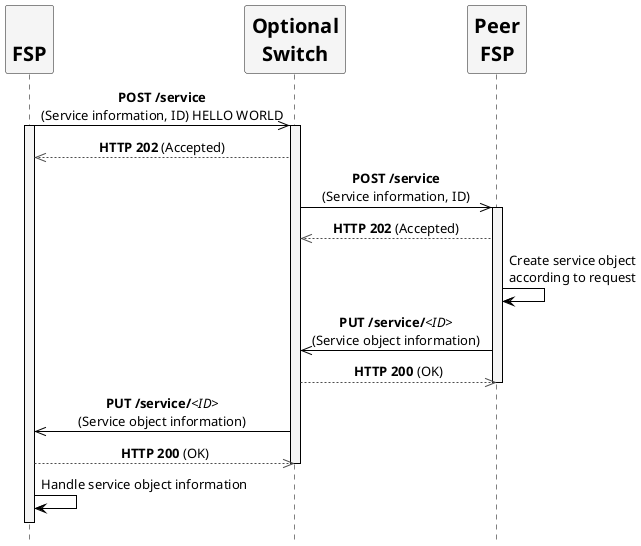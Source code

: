 /'*****
License
--------------
Copyright © 2017 Bill & Melinda Gates Foundation
The Mojaloop files are made available by the Bill & Melinda Gates Foundation under the Apache License, Version 2.0 (the "License") and you may not use these files except in compliance with the License. You may obtain a copy of the License at
http://www.apache.org/licenses/LICENSE-2.0
Unless required by applicable law or agreed to in writing, the Mojaloop files are distributed on an "AS IS" BASIS, WITHOUT WARRANTIES OR CONDITIONS OF ANY KIND, either express or implied. See the License for the specific language governing permissions and limitations under the License.
Contributors
--------------
This is the official list of the Mojaloop project contributors for this file.
Names of the original copyright holders (individuals or organizations)
should be listed with a '*' in the first column. People who have
contributed from an organization can be listed under the organization
that actually holds the copyright for their contributions (see the
Gates Foundation organization for an example). Those individuals should have
their names indented and be marked with a '-'. Email address can be added
optionally within square brackets <email>.
* Gates Foundation

- Name Surname <name.surname@gatesfoundation.com>
--------------
******'/

@startuml
' declaring skinparam
skinparam sequenceMessageAlign center
skinparam shadowing false
skinparam defaultFontName Verdana
skinparam monochrome true
skinparam SequenceLifeLineBackgroundColor WhiteSmoke
skinparam SequenceLifeLineBorderColor Black
skinparam ParticipantFontStyle Bold
skinparam ParticipantFontSize 20
skinparam ParticipantBackgroundColor WhiteSmoke
skinparam sequencearrowcolor Black

hide footbox

' declare title
' title HTTP POST call flow

' Actor Keys:
' participant - FSP, Peer FSP and Optional Switch

' declare actors
participant "\nFSP" as FSP
participant "Optional\nSwitch" as Switch
participant "Peer\nFSP" as PEERFSP

' start flow
FSP ->> Switch: **POST /service**\n(Service information, ID) HELLO WORLD
activate FSP
activate Switch
FSP <<[#Red]-- Switch : **HTTP 202** (Accepted)
Switch ->> PEERFSP: **POST /service**\n(Service information, ID)
activate PEERFSP
Switch <<[#Red]-- PEERFSP: **HTTP 202** (Accepted)
PEERFSP -> PEERFSP: Create service object\naccording to request
Switch <<- PEERFSP: **PUT /service/**//<ID>//\n(Service object information)
Switch --[#Red]>> PEERFSP: **HTTP 200** (OK)
deactivate PEERFSP
FSP <<- Switch: **PUT /service/**//<ID>//\n(Service object information)
FSP --[#Red]>> Switch: **HTTP 200** (OK)
deactivate Switch
FSP -> FSP: Handle service object information
FSP -[hidden]> Switch
deactivate FSP
@enduml
